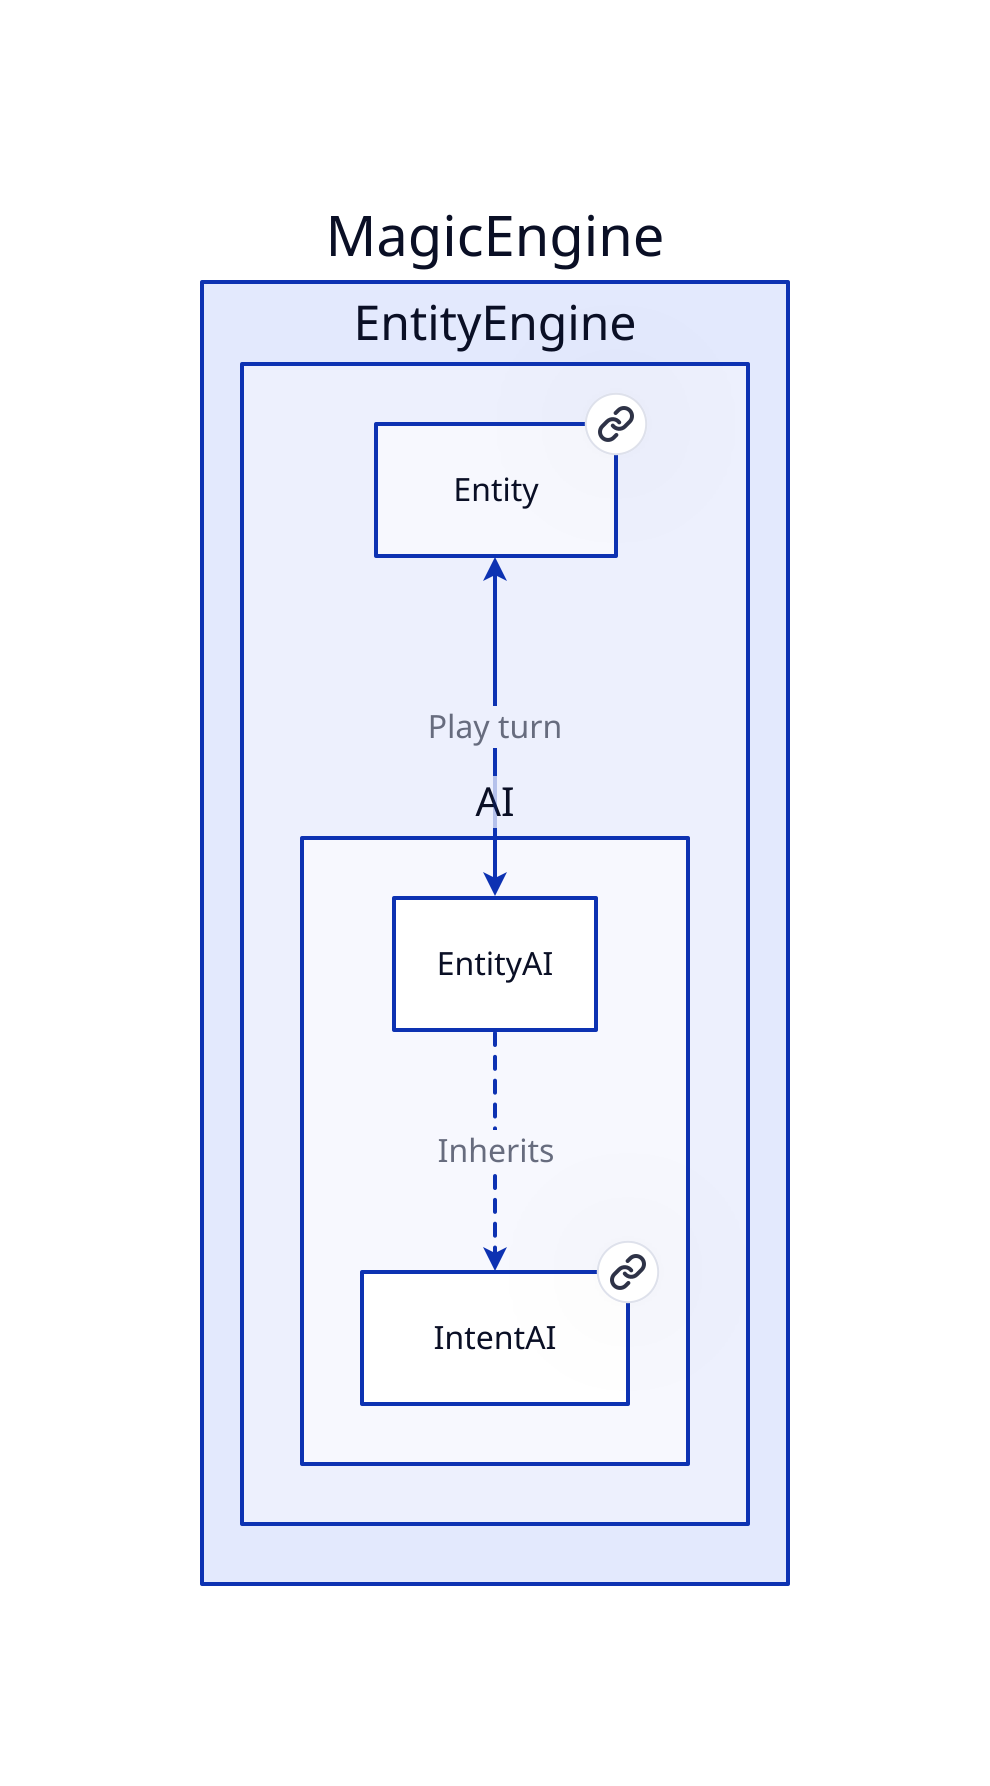 # Nodes :
MagicEngine: {
    EntityEngine: {
        Entity: Entity {
           link: Entity
        }
        AI: {
            IntentAI: IntentAI {
               link: IntentAI
            }
        }
    }
}

# Links :
MagicEngine.EntityEngine.Entity <-> MagicEngine.EntityEngine.AI.EntityAI: Play turn {
source-arrowhead: {shape: arrow}
target-arrowhead: {shape: arrow}
}
MagicEngine.EntityEngine.AI.EntityAI -> MagicEngine.EntityEngine.AI.IntentAI: Inherits {style.stroke-dash: 3
source-arrowhead: {}
target-arrowhead: {shape: arrow}
}
